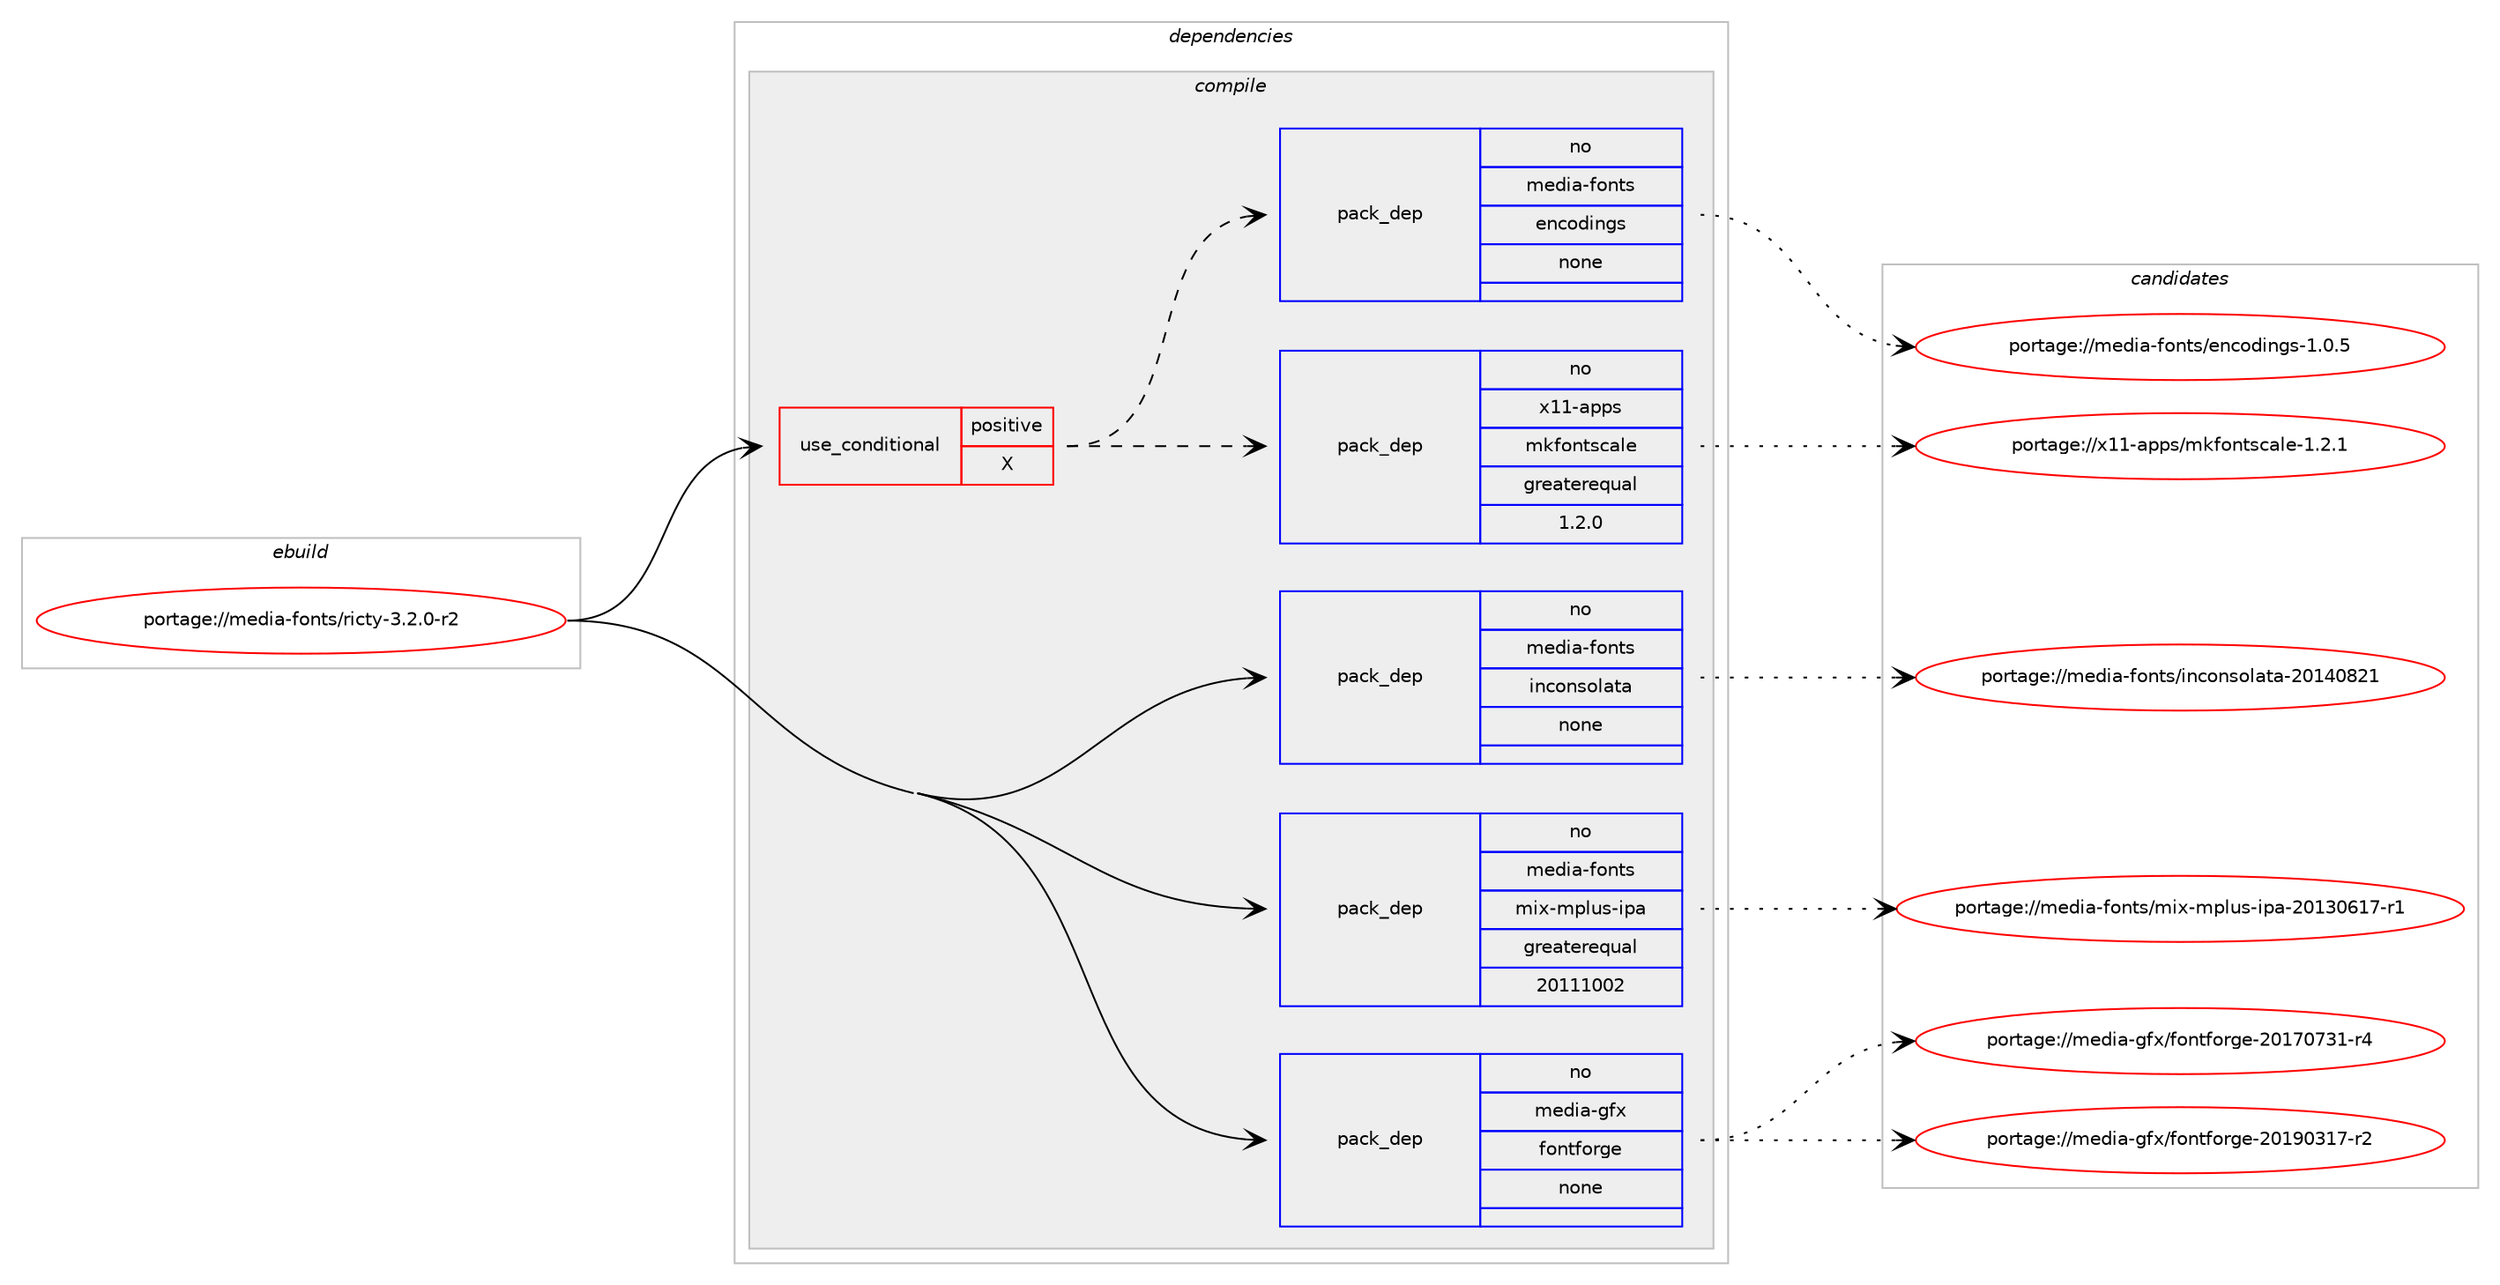 digraph prolog {

# *************
# Graph options
# *************

newrank=true;
concentrate=true;
compound=true;
graph [rankdir=LR,fontname=Helvetica,fontsize=10,ranksep=1.5];#, ranksep=2.5, nodesep=0.2];
edge  [arrowhead=vee];
node  [fontname=Helvetica,fontsize=10];

# **********
# The ebuild
# **********

subgraph cluster_leftcol {
color=gray;
rank=same;
label=<<i>ebuild</i>>;
id [label="portage://media-fonts/ricty-3.2.0-r2", color=red, width=4, href="../media-fonts/ricty-3.2.0-r2.svg"];
}

# ****************
# The dependencies
# ****************

subgraph cluster_midcol {
color=gray;
label=<<i>dependencies</i>>;
subgraph cluster_compile {
fillcolor="#eeeeee";
style=filled;
label=<<i>compile</i>>;
subgraph cond77695 {
dependency310385 [label=<<TABLE BORDER="0" CELLBORDER="1" CELLSPACING="0" CELLPADDING="4"><TR><TD ROWSPAN="3" CELLPADDING="10">use_conditional</TD></TR><TR><TD>positive</TD></TR><TR><TD>X</TD></TR></TABLE>>, shape=none, color=red];
subgraph pack227676 {
dependency310386 [label=<<TABLE BORDER="0" CELLBORDER="1" CELLSPACING="0" CELLPADDING="4" WIDTH="220"><TR><TD ROWSPAN="6" CELLPADDING="30">pack_dep</TD></TR><TR><TD WIDTH="110">no</TD></TR><TR><TD>x11-apps</TD></TR><TR><TD>mkfontscale</TD></TR><TR><TD>greaterequal</TD></TR><TR><TD>1.2.0</TD></TR></TABLE>>, shape=none, color=blue];
}
dependency310385:e -> dependency310386:w [weight=20,style="dashed",arrowhead="vee"];
subgraph pack227677 {
dependency310387 [label=<<TABLE BORDER="0" CELLBORDER="1" CELLSPACING="0" CELLPADDING="4" WIDTH="220"><TR><TD ROWSPAN="6" CELLPADDING="30">pack_dep</TD></TR><TR><TD WIDTH="110">no</TD></TR><TR><TD>media-fonts</TD></TR><TR><TD>encodings</TD></TR><TR><TD>none</TD></TR><TR><TD></TD></TR></TABLE>>, shape=none, color=blue];
}
dependency310385:e -> dependency310387:w [weight=20,style="dashed",arrowhead="vee"];
}
id:e -> dependency310385:w [weight=20,style="solid",arrowhead="vee"];
subgraph pack227678 {
dependency310388 [label=<<TABLE BORDER="0" CELLBORDER="1" CELLSPACING="0" CELLPADDING="4" WIDTH="220"><TR><TD ROWSPAN="6" CELLPADDING="30">pack_dep</TD></TR><TR><TD WIDTH="110">no</TD></TR><TR><TD>media-fonts</TD></TR><TR><TD>inconsolata</TD></TR><TR><TD>none</TD></TR><TR><TD></TD></TR></TABLE>>, shape=none, color=blue];
}
id:e -> dependency310388:w [weight=20,style="solid",arrowhead="vee"];
subgraph pack227679 {
dependency310389 [label=<<TABLE BORDER="0" CELLBORDER="1" CELLSPACING="0" CELLPADDING="4" WIDTH="220"><TR><TD ROWSPAN="6" CELLPADDING="30">pack_dep</TD></TR><TR><TD WIDTH="110">no</TD></TR><TR><TD>media-fonts</TD></TR><TR><TD>mix-mplus-ipa</TD></TR><TR><TD>greaterequal</TD></TR><TR><TD>20111002</TD></TR></TABLE>>, shape=none, color=blue];
}
id:e -> dependency310389:w [weight=20,style="solid",arrowhead="vee"];
subgraph pack227680 {
dependency310390 [label=<<TABLE BORDER="0" CELLBORDER="1" CELLSPACING="0" CELLPADDING="4" WIDTH="220"><TR><TD ROWSPAN="6" CELLPADDING="30">pack_dep</TD></TR><TR><TD WIDTH="110">no</TD></TR><TR><TD>media-gfx</TD></TR><TR><TD>fontforge</TD></TR><TR><TD>none</TD></TR><TR><TD></TD></TR></TABLE>>, shape=none, color=blue];
}
id:e -> dependency310390:w [weight=20,style="solid",arrowhead="vee"];
}
subgraph cluster_compileandrun {
fillcolor="#eeeeee";
style=filled;
label=<<i>compile and run</i>>;
}
subgraph cluster_run {
fillcolor="#eeeeee";
style=filled;
label=<<i>run</i>>;
}
}

# **************
# The candidates
# **************

subgraph cluster_choices {
rank=same;
color=gray;
label=<<i>candidates</i>>;

subgraph choice227676 {
color=black;
nodesep=1;
choiceportage12049494597112112115471091071021111101161159997108101454946504649 [label="portage://x11-apps/mkfontscale-1.2.1", color=red, width=4,href="../x11-apps/mkfontscale-1.2.1.svg"];
dependency310386:e -> choiceportage12049494597112112115471091071021111101161159997108101454946504649:w [style=dotted,weight="100"];
}
subgraph choice227677 {
color=black;
nodesep=1;
choiceportage10910110010597451021111101161154710111099111100105110103115454946484653 [label="portage://media-fonts/encodings-1.0.5", color=red, width=4,href="../media-fonts/encodings-1.0.5.svg"];
dependency310387:e -> choiceportage10910110010597451021111101161154710111099111100105110103115454946484653:w [style=dotted,weight="100"];
}
subgraph choice227678 {
color=black;
nodesep=1;
choiceportage109101100105974510211111011611547105110991111101151111089711697455048495248565049 [label="portage://media-fonts/inconsolata-20140821", color=red, width=4,href="../media-fonts/inconsolata-20140821.svg"];
dependency310388:e -> choiceportage109101100105974510211111011611547105110991111101151111089711697455048495248565049:w [style=dotted,weight="100"];
}
subgraph choice227679 {
color=black;
nodesep=1;
choiceportage1091011001059745102111110116115471091051204510911210811711545105112974550484951485449554511449 [label="portage://media-fonts/mix-mplus-ipa-20130617-r1", color=red, width=4,href="../media-fonts/mix-mplus-ipa-20130617-r1.svg"];
dependency310389:e -> choiceportage1091011001059745102111110116115471091051204510911210811711545105112974550484951485449554511449:w [style=dotted,weight="100"];
}
subgraph choice227680 {
color=black;
nodesep=1;
choiceportage1091011001059745103102120471021111101161021111141031014550484955485551494511452 [label="portage://media-gfx/fontforge-20170731-r4", color=red, width=4,href="../media-gfx/fontforge-20170731-r4.svg"];
choiceportage1091011001059745103102120471021111101161021111141031014550484957485149554511450 [label="portage://media-gfx/fontforge-20190317-r2", color=red, width=4,href="../media-gfx/fontforge-20190317-r2.svg"];
dependency310390:e -> choiceportage1091011001059745103102120471021111101161021111141031014550484955485551494511452:w [style=dotted,weight="100"];
dependency310390:e -> choiceportage1091011001059745103102120471021111101161021111141031014550484957485149554511450:w [style=dotted,weight="100"];
}
}

}
